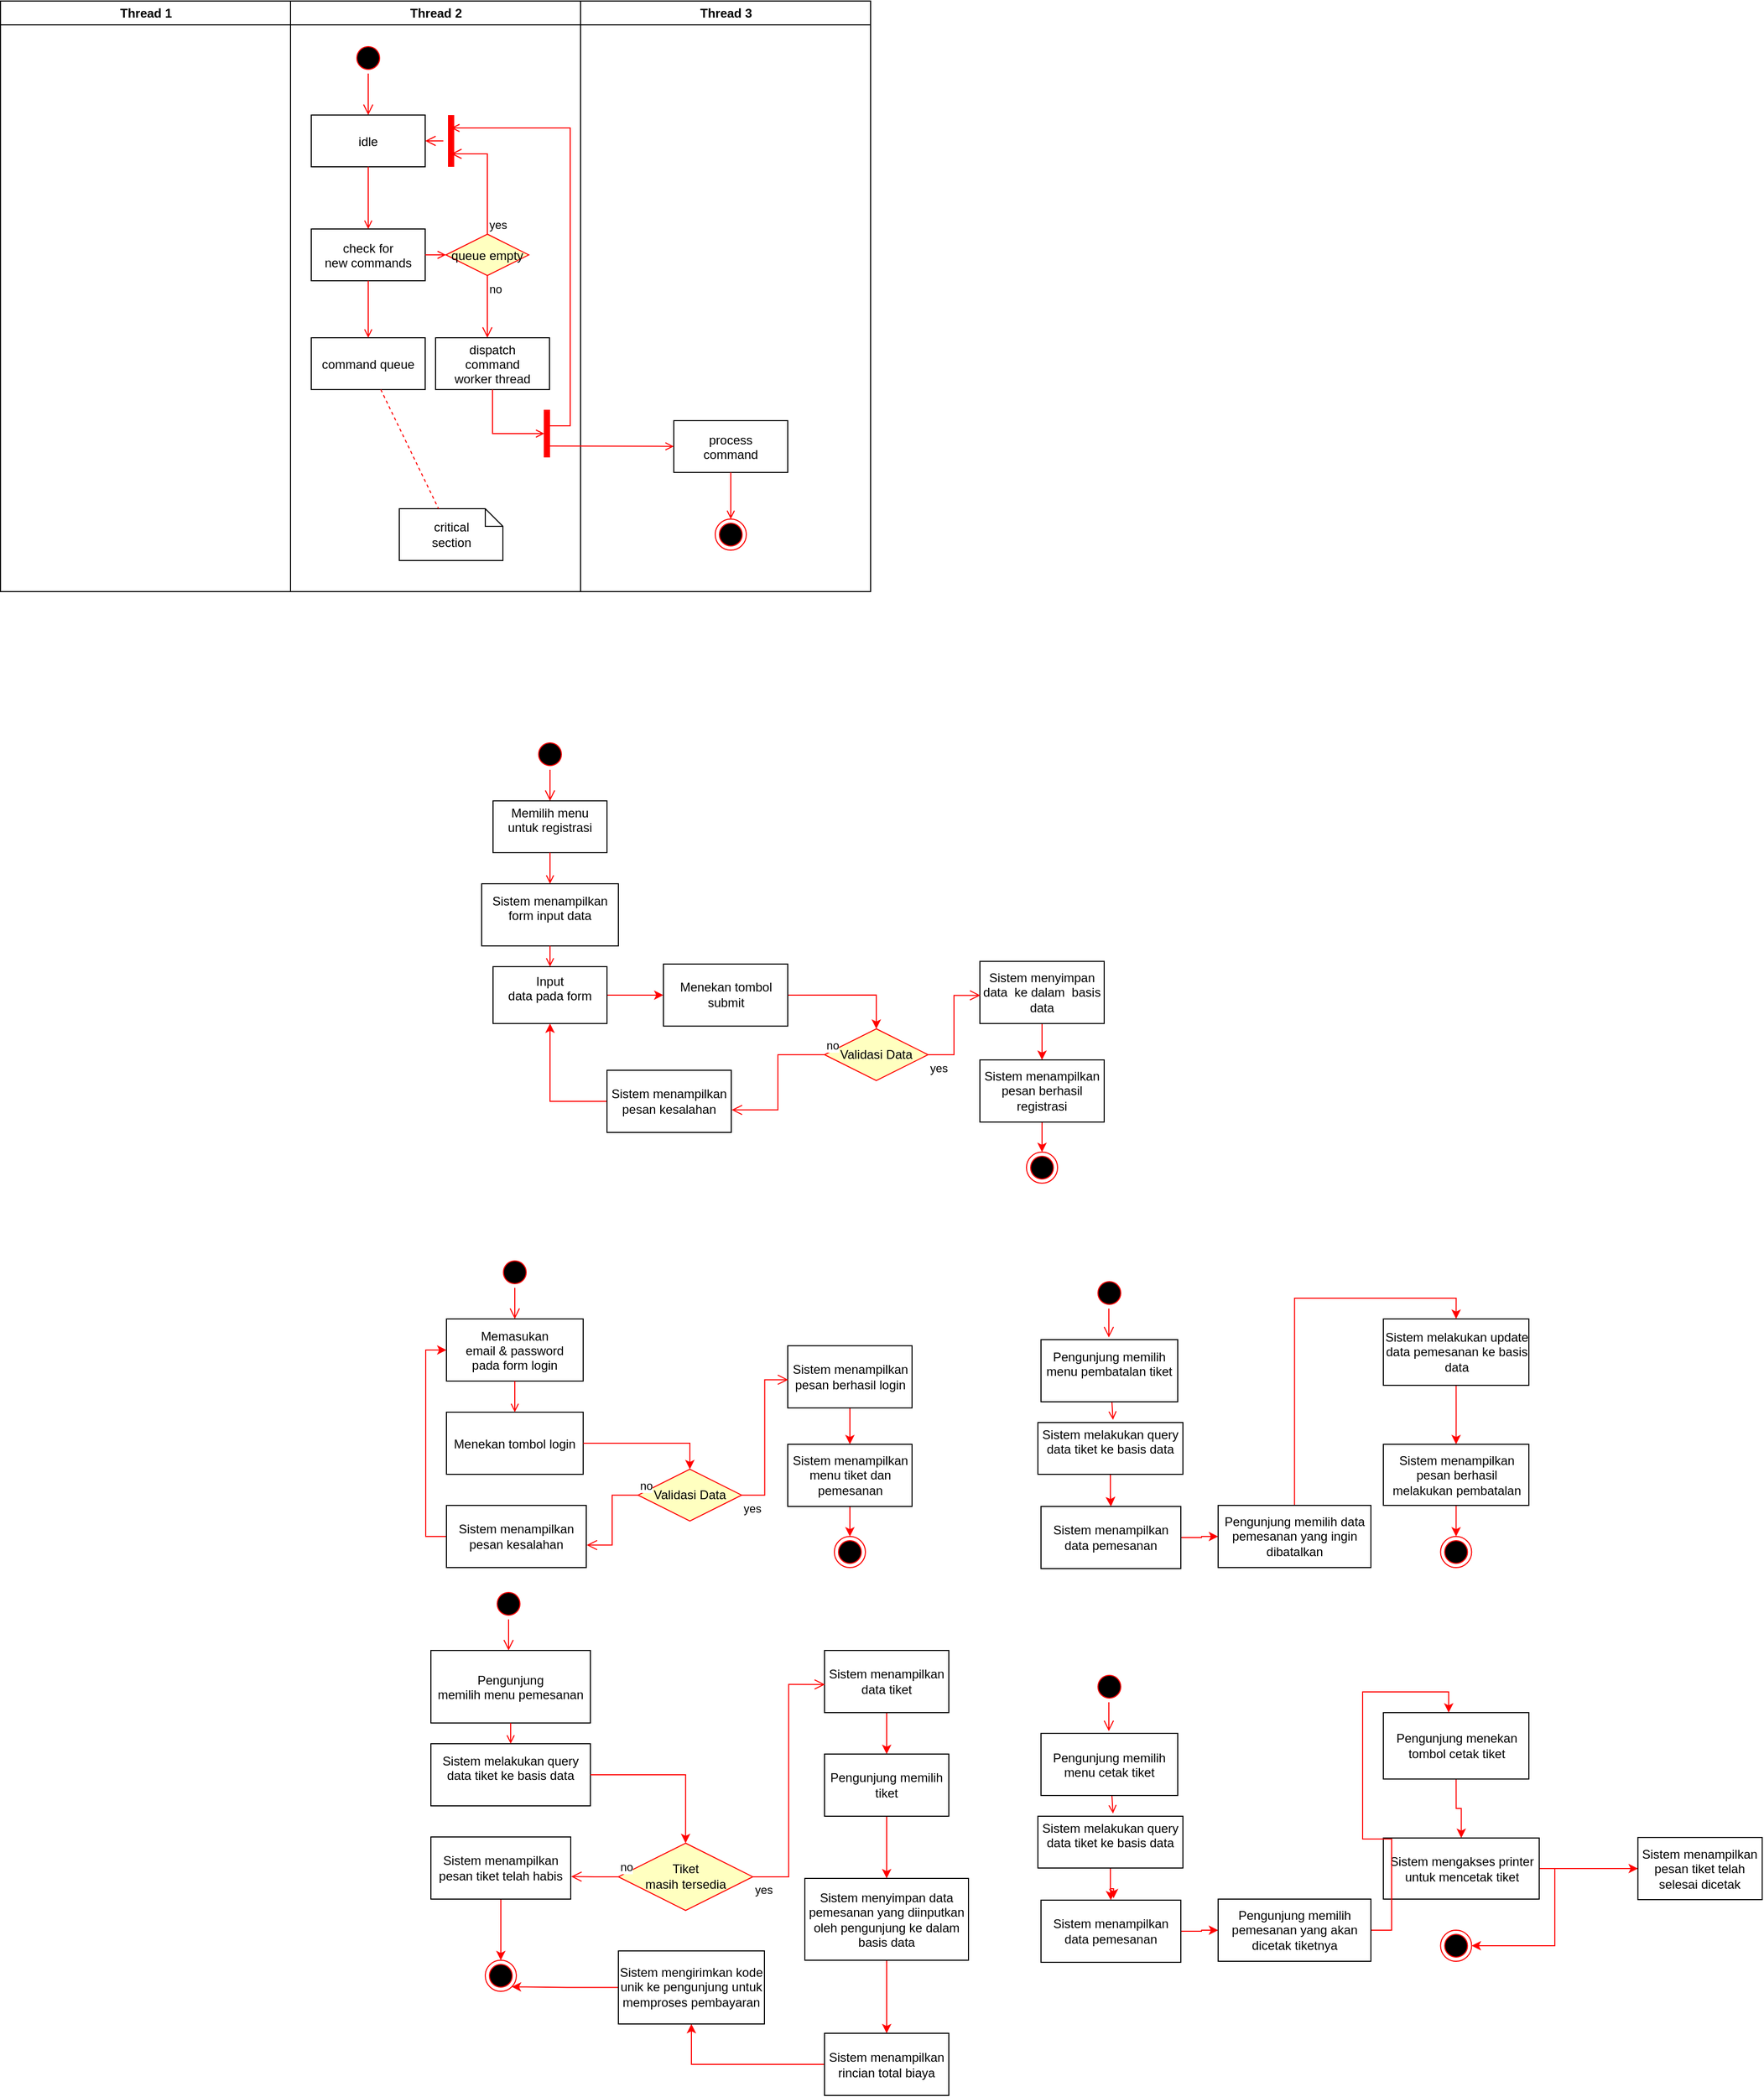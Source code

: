<mxfile version="18.0.5" type="github">
  <diagram name="Page-1" id="e7e014a7-5840-1c2e-5031-d8a46d1fe8dd">
    <mxGraphModel dx="1043" dy="613" grid="1" gridSize="10" guides="1" tooltips="1" connect="1" arrows="1" fold="1" page="1" pageScale="1" pageWidth="1169" pageHeight="826" background="none" math="0" shadow="0">
      <root>
        <mxCell id="0" />
        <mxCell id="1" parent="0" />
        <mxCell id="2" value="Thread 1" style="swimlane;whiteSpace=wrap" parent="1" vertex="1">
          <mxGeometry x="164.5" y="128" width="280" height="570" as="geometry" />
        </mxCell>
        <mxCell id="3" value="Thread 2" style="swimlane;whiteSpace=wrap" parent="1" vertex="1">
          <mxGeometry x="444.5" y="128" width="280" height="570" as="geometry" />
        </mxCell>
        <mxCell id="13" value="" style="ellipse;shape=startState;fillColor=#000000;strokeColor=#ff0000;" parent="3" vertex="1">
          <mxGeometry x="60" y="40" width="30" height="30" as="geometry" />
        </mxCell>
        <mxCell id="14" value="" style="edgeStyle=elbowEdgeStyle;elbow=horizontal;verticalAlign=bottom;endArrow=open;endSize=8;strokeColor=#FF0000;endFill=1;rounded=0" parent="3" source="13" target="15" edge="1">
          <mxGeometry x="40" y="20" as="geometry">
            <mxPoint x="55" y="90" as="targetPoint" />
          </mxGeometry>
        </mxCell>
        <mxCell id="15" value="idle" style="" parent="3" vertex="1">
          <mxGeometry x="20" y="110" width="110" height="50" as="geometry" />
        </mxCell>
        <mxCell id="16" value="check for &#xa;new commands" style="" parent="3" vertex="1">
          <mxGeometry x="20" y="220" width="110" height="50" as="geometry" />
        </mxCell>
        <mxCell id="17" value="" style="endArrow=open;strokeColor=#FF0000;endFill=1;rounded=0" parent="3" source="15" target="16" edge="1">
          <mxGeometry relative="1" as="geometry" />
        </mxCell>
        <mxCell id="18" value="command queue" style="" parent="3" vertex="1">
          <mxGeometry x="20" y="325" width="110" height="50" as="geometry" />
        </mxCell>
        <mxCell id="19" value="" style="endArrow=open;strokeColor=#FF0000;endFill=1;rounded=0" parent="3" source="16" target="18" edge="1">
          <mxGeometry relative="1" as="geometry" />
        </mxCell>
        <mxCell id="21" value="queue empty" style="rhombus;fillColor=#ffffc0;strokeColor=#ff0000;" parent="3" vertex="1">
          <mxGeometry x="150" y="225" width="80" height="40" as="geometry" />
        </mxCell>
        <mxCell id="22" value="yes" style="edgeStyle=elbowEdgeStyle;elbow=horizontal;align=left;verticalAlign=bottom;endArrow=open;endSize=8;strokeColor=#FF0000;exitX=0.5;exitY=0;endFill=1;rounded=0;entryX=0.75;entryY=0.5;entryPerimeter=0" parent="3" source="21" target="25" edge="1">
          <mxGeometry x="-1" relative="1" as="geometry">
            <mxPoint x="160" y="150" as="targetPoint" />
            <Array as="points">
              <mxPoint x="190" y="180" />
            </Array>
          </mxGeometry>
        </mxCell>
        <mxCell id="23" value="no" style="edgeStyle=elbowEdgeStyle;elbow=horizontal;align=left;verticalAlign=top;endArrow=open;endSize=8;strokeColor=#FF0000;endFill=1;rounded=0" parent="3" source="21" target="30" edge="1">
          <mxGeometry x="-1" relative="1" as="geometry">
            <mxPoint x="190" y="305" as="targetPoint" />
          </mxGeometry>
        </mxCell>
        <mxCell id="24" value="" style="endArrow=open;strokeColor=#FF0000;endFill=1;rounded=0" parent="3" source="16" target="21" edge="1">
          <mxGeometry relative="1" as="geometry" />
        </mxCell>
        <mxCell id="25" value="" style="shape=line;strokeWidth=6;strokeColor=#ff0000;rotation=90" parent="3" vertex="1">
          <mxGeometry x="130" y="127.5" width="50" height="15" as="geometry" />
        </mxCell>
        <mxCell id="26" value="" style="edgeStyle=elbowEdgeStyle;elbow=horizontal;verticalAlign=bottom;endArrow=open;endSize=8;strokeColor=#FF0000;endFill=1;rounded=0" parent="3" source="25" target="15" edge="1">
          <mxGeometry x="130" y="90" as="geometry">
            <mxPoint x="230" y="140" as="targetPoint" />
          </mxGeometry>
        </mxCell>
        <mxCell id="30" value="dispatch&#xa;command&#xa;worker thread" style="" parent="3" vertex="1">
          <mxGeometry x="140" y="325" width="110" height="50" as="geometry" />
        </mxCell>
        <mxCell id="31" value="critical&#xa;section" style="shape=note;whiteSpace=wrap;size=17" parent="3" vertex="1">
          <mxGeometry x="105" y="490" width="100" height="50" as="geometry" />
        </mxCell>
        <mxCell id="32" value="" style="endArrow=none;strokeColor=#FF0000;endFill=0;rounded=0;dashed=1" parent="3" source="18" target="31" edge="1">
          <mxGeometry relative="1" as="geometry" />
        </mxCell>
        <mxCell id="34" value="" style="whiteSpace=wrap;strokeColor=#FF0000;fillColor=#FF0000" parent="3" vertex="1">
          <mxGeometry x="245" y="395" width="5" height="45" as="geometry" />
        </mxCell>
        <mxCell id="41" value="" style="edgeStyle=elbowEdgeStyle;elbow=horizontal;entryX=0;entryY=0.5;strokeColor=#FF0000;endArrow=open;endFill=1;rounded=0" parent="3" source="30" target="34" edge="1">
          <mxGeometry width="100" height="100" relative="1" as="geometry">
            <mxPoint x="60" y="480" as="sourcePoint" />
            <mxPoint x="160" y="380" as="targetPoint" />
            <Array as="points">
              <mxPoint x="195" y="400" />
            </Array>
          </mxGeometry>
        </mxCell>
        <mxCell id="4" value="Thread 3" style="swimlane;whiteSpace=wrap" parent="1" vertex="1">
          <mxGeometry x="724.5" y="128" width="280" height="570" as="geometry" />
        </mxCell>
        <mxCell id="33" value="process&#xa;command" style="" parent="4" vertex="1">
          <mxGeometry x="90" y="405" width="110" height="50" as="geometry" />
        </mxCell>
        <mxCell id="35" value="" style="edgeStyle=elbowEdgeStyle;elbow=horizontal;strokeColor=#FF0000;endArrow=open;endFill=1;rounded=0;entryX=0.25;entryY=0.5;entryPerimeter=0" parent="4" target="25" edge="1">
          <mxGeometry width="100" height="100" relative="1" as="geometry">
            <mxPoint x="-30" y="410" as="sourcePoint" />
            <mxPoint x="-120" y="120" as="targetPoint" />
            <Array as="points">
              <mxPoint x="-10" y="135" />
            </Array>
          </mxGeometry>
        </mxCell>
        <mxCell id="37" value="" style="edgeStyle=none;strokeColor=#FF0000;endArrow=open;endFill=1;rounded=0" parent="4" target="33" edge="1">
          <mxGeometry width="100" height="100" relative="1" as="geometry">
            <mxPoint x="-30" y="429.5" as="sourcePoint" />
            <mxPoint x="90" y="429.5" as="targetPoint" />
          </mxGeometry>
        </mxCell>
        <mxCell id="38" value="" style="ellipse;shape=endState;fillColor=#000000;strokeColor=#ff0000" parent="4" vertex="1">
          <mxGeometry x="130" y="500" width="30" height="30" as="geometry" />
        </mxCell>
        <mxCell id="39" value="" style="endArrow=open;strokeColor=#FF0000;endFill=1;rounded=0" parent="4" source="33" target="38" edge="1">
          <mxGeometry relative="1" as="geometry" />
        </mxCell>
        <mxCell id="5" value="" style="ellipse;shape=startState;fillColor=#000000;strokeColor=#ff0000;" parent="1" vertex="1">
          <mxGeometry x="680" y="840.0" width="30" height="30" as="geometry" />
        </mxCell>
        <mxCell id="6" value="" style="edgeStyle=elbowEdgeStyle;elbow=horizontal;verticalAlign=bottom;endArrow=open;endSize=8;strokeColor=#FF0000;endFill=1;rounded=0" parent="1" source="5" target="7" edge="1">
          <mxGeometry x="320" y="994.89" as="geometry">
            <mxPoint x="335" y="1064.89" as="targetPoint" />
          </mxGeometry>
        </mxCell>
        <mxCell id="7" value="Memilih menu &#xa;untuk registrasi &#xa;" style="" parent="1" vertex="1">
          <mxGeometry x="640" y="900.0" width="110" height="50" as="geometry" />
        </mxCell>
        <mxCell id="8" value="Sistem menampilkan &#xa;form input data&#xa;" style="" parent="1" vertex="1">
          <mxGeometry x="629" y="980.0" width="132" height="60" as="geometry" />
        </mxCell>
        <mxCell id="9" value="" style="endArrow=open;strokeColor=#FF0000;endFill=1;rounded=0" parent="1" source="7" target="8" edge="1">
          <mxGeometry relative="1" as="geometry" />
        </mxCell>
        <mxCell id="eZNZcwMzqLfWpBYbHMe_-42" value="" style="edgeStyle=orthogonalEdgeStyle;rounded=0;orthogonalLoop=1;jettySize=auto;html=1;fillColor=#e51400;strokeColor=#FF0000;" parent="1" source="10" target="eZNZcwMzqLfWpBYbHMe_-41" edge="1">
          <mxGeometry relative="1" as="geometry" />
        </mxCell>
        <mxCell id="10" value="Input&#xa;data pada form &#xa;" style="" parent="1" vertex="1">
          <mxGeometry x="640" y="1060" width="110" height="54.89" as="geometry" />
        </mxCell>
        <mxCell id="11" value="" style="endArrow=open;strokeColor=#FF0000;endFill=1;rounded=0" parent="1" source="8" target="10" edge="1">
          <mxGeometry relative="1" as="geometry" />
        </mxCell>
        <mxCell id="eZNZcwMzqLfWpBYbHMe_-54" style="edgeStyle=orthogonalEdgeStyle;rounded=0;orthogonalLoop=1;jettySize=auto;html=1;exitX=1;exitY=0.5;exitDx=0;exitDy=0;entryX=0.5;entryY=0;entryDx=0;entryDy=0;fillColor=#e51400;strokeColor=#FF0000;" parent="1" source="eZNZcwMzqLfWpBYbHMe_-41" target="eZNZcwMzqLfWpBYbHMe_-51" edge="1">
          <mxGeometry relative="1" as="geometry" />
        </mxCell>
        <mxCell id="eZNZcwMzqLfWpBYbHMe_-41" value="&lt;span lang=&quot;EN-GB&quot;&gt;Menekan tombol submit&lt;/span&gt;" style="whiteSpace=wrap;html=1;fillColor=rgb(255, 255, 255);strokeColor=rgb(0, 0, 0);fontColor=rgb(0, 0, 0);" parent="1" vertex="1">
          <mxGeometry x="804.5" y="1057.5" width="120" height="59.89" as="geometry" />
        </mxCell>
        <mxCell id="eZNZcwMzqLfWpBYbHMe_-48" style="edgeStyle=orthogonalEdgeStyle;rounded=0;orthogonalLoop=1;jettySize=auto;html=1;exitX=0.5;exitY=1;exitDx=0;exitDy=0;fillColor=#e51400;strokeColor=#FF0000;" parent="1" source="eZNZcwMzqLfWpBYbHMe_-44" target="eZNZcwMzqLfWpBYbHMe_-46" edge="1">
          <mxGeometry relative="1" as="geometry" />
        </mxCell>
        <mxCell id="eZNZcwMzqLfWpBYbHMe_-44" value="&lt;p&gt;&lt;span lang=&quot;EN-GB&quot;&gt;Sistem menyimpan data&amp;nbsp; ke dalam&amp;nbsp; basis data&lt;/span&gt;&lt;/p&gt;" style="whiteSpace=wrap;html=1;fillColor=rgb(255, 255, 255);strokeColor=rgb(0, 0, 0);fontColor=rgb(0, 0, 0);" parent="1" vertex="1">
          <mxGeometry x="1110" y="1054.89" width="120" height="60" as="geometry" />
        </mxCell>
        <mxCell id="vHE5_Gbzj4b-NchrdTDb-43" style="edgeStyle=orthogonalEdgeStyle;rounded=0;orthogonalLoop=1;jettySize=auto;html=1;entryX=0.5;entryY=0;entryDx=0;entryDy=0;fillColor=#e51400;strokeColor=#FF0000;" edge="1" parent="1" source="eZNZcwMzqLfWpBYbHMe_-46" target="vHE5_Gbzj4b-NchrdTDb-42">
          <mxGeometry relative="1" as="geometry" />
        </mxCell>
        <mxCell id="eZNZcwMzqLfWpBYbHMe_-46" value="&lt;span lang=&quot;EN-GB&quot;&gt;Sistem menampilkan pesan berhasil registrasi &lt;/span&gt;" style="whiteSpace=wrap;html=1;fillColor=rgb(255, 255, 255);strokeColor=rgb(0, 0, 0);fontColor=rgb(0, 0, 0);" parent="1" vertex="1">
          <mxGeometry x="1110" y="1150.0" width="120" height="60" as="geometry" />
        </mxCell>
        <mxCell id="eZNZcwMzqLfWpBYbHMe_-51" value="Validasi Data" style="rhombus;whiteSpace=wrap;html=1;fillColor=#ffffc0;strokeColor=#ff0000;" parent="1" vertex="1">
          <mxGeometry x="960" y="1120" width="100" height="50" as="geometry" />
        </mxCell>
        <mxCell id="eZNZcwMzqLfWpBYbHMe_-52" value="no" style="edgeStyle=orthogonalEdgeStyle;html=1;align=left;verticalAlign=bottom;endArrow=open;endSize=8;strokeColor=#ff0000;rounded=0;entryX=1.003;entryY=0.638;entryDx=0;entryDy=0;entryPerimeter=0;" parent="1" source="eZNZcwMzqLfWpBYbHMe_-51" target="eZNZcwMzqLfWpBYbHMe_-55" edge="1">
          <mxGeometry x="-1" relative="1" as="geometry">
            <mxPoint x="605" y="1484.89" as="targetPoint" />
          </mxGeometry>
        </mxCell>
        <mxCell id="eZNZcwMzqLfWpBYbHMe_-53" value="yes" style="edgeStyle=orthogonalEdgeStyle;html=1;align=left;verticalAlign=top;endArrow=open;endSize=8;strokeColor=#ff0000;rounded=0;entryX=0.004;entryY=0.547;entryDx=0;entryDy=0;entryPerimeter=0;" parent="1" source="eZNZcwMzqLfWpBYbHMe_-51" target="eZNZcwMzqLfWpBYbHMe_-44" edge="1">
          <mxGeometry x="-1" relative="1" as="geometry">
            <mxPoint x="465" y="1564.89" as="targetPoint" />
          </mxGeometry>
        </mxCell>
        <mxCell id="eZNZcwMzqLfWpBYbHMe_-56" style="edgeStyle=orthogonalEdgeStyle;rounded=0;orthogonalLoop=1;jettySize=auto;html=1;exitX=0;exitY=0.5;exitDx=0;exitDy=0;entryX=0.5;entryY=1;entryDx=0;entryDy=0;fillColor=#e51400;strokeColor=#FF0000;" parent="1" source="eZNZcwMzqLfWpBYbHMe_-55" target="10" edge="1">
          <mxGeometry relative="1" as="geometry" />
        </mxCell>
        <mxCell id="eZNZcwMzqLfWpBYbHMe_-55" value="&lt;span lang=&quot;EN-GB&quot;&gt;Sistem menampilkan pesan kesalahan&lt;/span&gt;" style="whiteSpace=wrap;html=1;fillColor=rgb(255, 255, 255);strokeColor=rgb(0, 0, 0);fontColor=rgb(0, 0, 0);" parent="1" vertex="1">
          <mxGeometry x="750" y="1160.0" width="120" height="60" as="geometry" />
        </mxCell>
        <mxCell id="vHE5_Gbzj4b-NchrdTDb-42" value="" style="ellipse;html=1;shape=endState;fillColor=#000000;strokeColor=#ff0000;" vertex="1" parent="1">
          <mxGeometry x="1155" y="1239" width="30" height="30" as="geometry" />
        </mxCell>
        <mxCell id="vHE5_Gbzj4b-NchrdTDb-46" value="" style="ellipse;shape=startState;fillColor=#000000;strokeColor=#ff0000;" vertex="1" parent="1">
          <mxGeometry x="646" y="1340" width="30" height="30" as="geometry" />
        </mxCell>
        <mxCell id="vHE5_Gbzj4b-NchrdTDb-47" value="" style="edgeStyle=elbowEdgeStyle;elbow=horizontal;verticalAlign=bottom;endArrow=open;endSize=8;strokeColor=#FF0000;endFill=1;rounded=0" edge="1" parent="1" source="vHE5_Gbzj4b-NchrdTDb-46" target="vHE5_Gbzj4b-NchrdTDb-48">
          <mxGeometry x="275" y="1494.89" as="geometry">
            <mxPoint x="290" y="1564.89" as="targetPoint" />
          </mxGeometry>
        </mxCell>
        <mxCell id="vHE5_Gbzj4b-NchrdTDb-48" value="Memasukan&#xa;email &amp; password&#xa;pada form login" style="" vertex="1" parent="1">
          <mxGeometry x="595" y="1400" width="132" height="60" as="geometry" />
        </mxCell>
        <mxCell id="vHE5_Gbzj4b-NchrdTDb-49" value="Menekan tombol login" style="" vertex="1" parent="1">
          <mxGeometry x="595" y="1490" width="132" height="60" as="geometry" />
        </mxCell>
        <mxCell id="vHE5_Gbzj4b-NchrdTDb-50" value="" style="endArrow=open;strokeColor=#FF0000;endFill=1;rounded=0" edge="1" parent="1" source="vHE5_Gbzj4b-NchrdTDb-48" target="vHE5_Gbzj4b-NchrdTDb-49">
          <mxGeometry relative="1" as="geometry" />
        </mxCell>
        <mxCell id="vHE5_Gbzj4b-NchrdTDb-54" style="edgeStyle=orthogonalEdgeStyle;rounded=0;orthogonalLoop=1;jettySize=auto;html=1;exitX=1;exitY=0.5;exitDx=0;exitDy=0;entryX=0.5;entryY=0;entryDx=0;entryDy=0;fillColor=#e51400;strokeColor=#FF0000;" edge="1" parent="1" source="vHE5_Gbzj4b-NchrdTDb-49" target="vHE5_Gbzj4b-NchrdTDb-60">
          <mxGeometry relative="1" as="geometry">
            <mxPoint x="879.5" y="1587.445" as="sourcePoint" />
          </mxGeometry>
        </mxCell>
        <mxCell id="vHE5_Gbzj4b-NchrdTDb-56" style="edgeStyle=orthogonalEdgeStyle;rounded=0;orthogonalLoop=1;jettySize=auto;html=1;exitX=0.5;exitY=1;exitDx=0;exitDy=0;fillColor=#e51400;strokeColor=#FF0000;" edge="1" parent="1" source="vHE5_Gbzj4b-NchrdTDb-57" target="vHE5_Gbzj4b-NchrdTDb-59">
          <mxGeometry relative="1" as="geometry" />
        </mxCell>
        <mxCell id="vHE5_Gbzj4b-NchrdTDb-57" value="&lt;p&gt;&lt;span lang=&quot;EN-GB&quot;&gt;Sistem menampilkan pesan berhasil login &lt;/span&gt;&lt;/p&gt;" style="whiteSpace=wrap;html=1;fillColor=rgb(255, 255, 255);strokeColor=rgb(0, 0, 0);fontColor=rgb(0, 0, 0);" vertex="1" parent="1">
          <mxGeometry x="924.5" y="1425.89" width="120" height="60" as="geometry" />
        </mxCell>
        <mxCell id="vHE5_Gbzj4b-NchrdTDb-58" style="edgeStyle=orthogonalEdgeStyle;rounded=0;orthogonalLoop=1;jettySize=auto;html=1;entryX=0.5;entryY=0;entryDx=0;entryDy=0;fillColor=#e51400;strokeColor=#FF0000;" edge="1" parent="1" source="vHE5_Gbzj4b-NchrdTDb-59" target="vHE5_Gbzj4b-NchrdTDb-65">
          <mxGeometry relative="1" as="geometry" />
        </mxCell>
        <mxCell id="vHE5_Gbzj4b-NchrdTDb-59" value="&lt;span lang=&quot;EN-GB&quot;&gt;Sistem menampilkan menu tiket dan pemesanan&lt;/span&gt;" style="whiteSpace=wrap;html=1;fillColor=rgb(255, 255, 255);strokeColor=rgb(0, 0, 0);fontColor=rgb(0, 0, 0);" vertex="1" parent="1">
          <mxGeometry x="924.5" y="1521.0" width="120" height="60" as="geometry" />
        </mxCell>
        <mxCell id="vHE5_Gbzj4b-NchrdTDb-60" value="Validasi Data" style="rhombus;whiteSpace=wrap;html=1;fillColor=#ffffc0;strokeColor=#ff0000;" vertex="1" parent="1">
          <mxGeometry x="780" y="1545.11" width="100" height="50" as="geometry" />
        </mxCell>
        <mxCell id="vHE5_Gbzj4b-NchrdTDb-61" value="no" style="edgeStyle=orthogonalEdgeStyle;html=1;align=left;verticalAlign=bottom;endArrow=open;endSize=8;strokeColor=#ff0000;rounded=0;entryX=1.003;entryY=0.638;entryDx=0;entryDy=0;entryPerimeter=0;" edge="1" parent="1" source="vHE5_Gbzj4b-NchrdTDb-60" target="vHE5_Gbzj4b-NchrdTDb-64">
          <mxGeometry x="-1" relative="1" as="geometry">
            <mxPoint x="560" y="1984.89" as="targetPoint" />
          </mxGeometry>
        </mxCell>
        <mxCell id="vHE5_Gbzj4b-NchrdTDb-62" value="yes" style="edgeStyle=orthogonalEdgeStyle;html=1;align=left;verticalAlign=top;endArrow=open;endSize=8;strokeColor=#ff0000;rounded=0;entryX=0.004;entryY=0.547;entryDx=0;entryDy=0;entryPerimeter=0;" edge="1" parent="1" source="vHE5_Gbzj4b-NchrdTDb-60" target="vHE5_Gbzj4b-NchrdTDb-57">
          <mxGeometry x="-1" relative="1" as="geometry">
            <mxPoint x="285" y="1990.0" as="targetPoint" />
          </mxGeometry>
        </mxCell>
        <mxCell id="vHE5_Gbzj4b-NchrdTDb-63" style="edgeStyle=orthogonalEdgeStyle;rounded=0;orthogonalLoop=1;jettySize=auto;html=1;exitX=0;exitY=0.5;exitDx=0;exitDy=0;entryX=0;entryY=0.5;entryDx=0;entryDy=0;fillColor=#e51400;strokeColor=#FF0000;" edge="1" parent="1" source="vHE5_Gbzj4b-NchrdTDb-64" target="vHE5_Gbzj4b-NchrdTDb-48">
          <mxGeometry relative="1" as="geometry">
            <mxPoint x="650" y="1614.89" as="targetPoint" />
          </mxGeometry>
        </mxCell>
        <mxCell id="vHE5_Gbzj4b-NchrdTDb-64" value="&lt;span lang=&quot;EN-GB&quot;&gt;Sistem menampilkan pesan kesalahan&lt;/span&gt;" style="whiteSpace=wrap;html=1;fillColor=rgb(255, 255, 255);strokeColor=rgb(0, 0, 0);fontColor=rgb(0, 0, 0);" vertex="1" parent="1">
          <mxGeometry x="595" y="1580" width="135" height="60" as="geometry" />
        </mxCell>
        <mxCell id="vHE5_Gbzj4b-NchrdTDb-65" value="" style="ellipse;html=1;shape=endState;fillColor=#000000;strokeColor=#ff0000;" vertex="1" parent="1">
          <mxGeometry x="969.5" y="1610" width="30" height="30" as="geometry" />
        </mxCell>
        <mxCell id="vHE5_Gbzj4b-NchrdTDb-66" value="" style="ellipse;shape=startState;fillColor=#000000;strokeColor=#ff0000;" vertex="1" parent="1">
          <mxGeometry x="640" y="1660" width="30" height="30" as="geometry" />
        </mxCell>
        <mxCell id="vHE5_Gbzj4b-NchrdTDb-67" value="" style="edgeStyle=elbowEdgeStyle;elbow=horizontal;verticalAlign=bottom;endArrow=open;endSize=8;strokeColor=#FF0000;endFill=1;rounded=0" edge="1" parent="1" source="vHE5_Gbzj4b-NchrdTDb-66" target="vHE5_Gbzj4b-NchrdTDb-68">
          <mxGeometry x="260" y="1814.89" as="geometry">
            <mxPoint x="275" y="1884.89" as="targetPoint" />
          </mxGeometry>
        </mxCell>
        <mxCell id="vHE5_Gbzj4b-NchrdTDb-68" value="Pengunjung &#xa;memilih menu pemesanan" style="" vertex="1" parent="1">
          <mxGeometry x="580" y="1720" width="154" height="70" as="geometry" />
        </mxCell>
        <mxCell id="vHE5_Gbzj4b-NchrdTDb-69" value="Sistem melakukan query &#xa;data tiket ke basis data&#xa;" style="" vertex="1" parent="1">
          <mxGeometry x="580" y="1810" width="154" height="60" as="geometry" />
        </mxCell>
        <mxCell id="vHE5_Gbzj4b-NchrdTDb-70" value="" style="endArrow=open;strokeColor=#FF0000;endFill=1;rounded=0" edge="1" parent="1" source="vHE5_Gbzj4b-NchrdTDb-68" target="vHE5_Gbzj4b-NchrdTDb-69">
          <mxGeometry relative="1" as="geometry" />
        </mxCell>
        <mxCell id="vHE5_Gbzj4b-NchrdTDb-71" style="edgeStyle=orthogonalEdgeStyle;rounded=0;orthogonalLoop=1;jettySize=auto;html=1;exitX=1;exitY=0.5;exitDx=0;exitDy=0;entryX=0.5;entryY=0;entryDx=0;entryDy=0;fillColor=#e51400;strokeColor=#FF0000;" edge="1" parent="1" source="vHE5_Gbzj4b-NchrdTDb-69" target="vHE5_Gbzj4b-NchrdTDb-76">
          <mxGeometry relative="1" as="geometry">
            <mxPoint x="864.5" y="1907.445" as="sourcePoint" />
          </mxGeometry>
        </mxCell>
        <mxCell id="vHE5_Gbzj4b-NchrdTDb-72" style="edgeStyle=orthogonalEdgeStyle;rounded=0;orthogonalLoop=1;jettySize=auto;html=1;exitX=0.5;exitY=1;exitDx=0;exitDy=0;fillColor=#e51400;strokeColor=#FF0000;" edge="1" parent="1" source="vHE5_Gbzj4b-NchrdTDb-73" target="vHE5_Gbzj4b-NchrdTDb-75">
          <mxGeometry relative="1" as="geometry" />
        </mxCell>
        <mxCell id="vHE5_Gbzj4b-NchrdTDb-73" value="&lt;span lang=&quot;EN-GB&quot;&gt;Sistem menampilkan data tiket&lt;/span&gt;" style="whiteSpace=wrap;html=1;fillColor=rgb(255, 255, 255);strokeColor=rgb(0, 0, 0);fontColor=rgb(0, 0, 0);" vertex="1" parent="1">
          <mxGeometry x="960" y="1720.0" width="120" height="60" as="geometry" />
        </mxCell>
        <mxCell id="vHE5_Gbzj4b-NchrdTDb-84" value="" style="edgeStyle=orthogonalEdgeStyle;rounded=0;orthogonalLoop=1;jettySize=auto;html=1;strokeColor=#FF0000;" edge="1" parent="1" source="vHE5_Gbzj4b-NchrdTDb-75" target="vHE5_Gbzj4b-NchrdTDb-83">
          <mxGeometry relative="1" as="geometry" />
        </mxCell>
        <mxCell id="vHE5_Gbzj4b-NchrdTDb-75" value="&lt;span lang=&quot;EN-GB&quot;&gt;Pengunjung memilih tiket&lt;/span&gt;" style="whiteSpace=wrap;html=1;fillColor=rgb(255, 255, 255);strokeColor=rgb(0, 0, 0);fontColor=rgb(0, 0, 0);" vertex="1" parent="1">
          <mxGeometry x="960" y="1820.0" width="120" height="60" as="geometry" />
        </mxCell>
        <mxCell id="vHE5_Gbzj4b-NchrdTDb-76" value="&lt;div&gt;Tiket&lt;/div&gt;&lt;div&gt;masih tersedia&lt;/div&gt;" style="rhombus;whiteSpace=wrap;html=1;fillColor=#ffffc0;strokeColor=#ff0000;" vertex="1" parent="1">
          <mxGeometry x="761" y="1906" width="129.78" height="64.89" as="geometry" />
        </mxCell>
        <mxCell id="vHE5_Gbzj4b-NchrdTDb-77" value="no" style="edgeStyle=orthogonalEdgeStyle;html=1;align=left;verticalAlign=bottom;endArrow=open;endSize=8;strokeColor=#ff0000;rounded=0;entryX=1.003;entryY=0.638;entryDx=0;entryDy=0;entryPerimeter=0;" edge="1" parent="1" source="vHE5_Gbzj4b-NchrdTDb-76" target="vHE5_Gbzj4b-NchrdTDb-80">
          <mxGeometry x="-1" relative="1" as="geometry">
            <mxPoint x="545" y="2304.89" as="targetPoint" />
          </mxGeometry>
        </mxCell>
        <mxCell id="vHE5_Gbzj4b-NchrdTDb-78" value="yes" style="edgeStyle=orthogonalEdgeStyle;html=1;align=left;verticalAlign=top;endArrow=open;endSize=8;strokeColor=#ff0000;rounded=0;entryX=0.004;entryY=0.547;entryDx=0;entryDy=0;entryPerimeter=0;" edge="1" parent="1" source="vHE5_Gbzj4b-NchrdTDb-76" target="vHE5_Gbzj4b-NchrdTDb-73">
          <mxGeometry x="-1" relative="1" as="geometry">
            <mxPoint x="270" y="2310" as="targetPoint" />
          </mxGeometry>
        </mxCell>
        <mxCell id="vHE5_Gbzj4b-NchrdTDb-82" style="edgeStyle=orthogonalEdgeStyle;rounded=0;orthogonalLoop=1;jettySize=auto;html=1;entryX=0.5;entryY=0;entryDx=0;entryDy=0;strokeColor=#FF0000;exitX=0.5;exitY=1;exitDx=0;exitDy=0;" edge="1" parent="1" source="vHE5_Gbzj4b-NchrdTDb-80" target="vHE5_Gbzj4b-NchrdTDb-81">
          <mxGeometry relative="1" as="geometry">
            <mxPoint x="760" y="1944.615" as="sourcePoint" />
            <Array as="points" />
          </mxGeometry>
        </mxCell>
        <mxCell id="vHE5_Gbzj4b-NchrdTDb-80" value="&lt;span lang=&quot;EN-GB&quot;&gt;Sistem menampilkan pesan tiket telah habis&lt;br&gt;&lt;/span&gt;" style="whiteSpace=wrap;html=1;fillColor=rgb(255, 255, 255);strokeColor=rgb(0, 0, 0);fontColor=rgb(0, 0, 0);" vertex="1" parent="1">
          <mxGeometry x="580" y="1900" width="135" height="60" as="geometry" />
        </mxCell>
        <mxCell id="vHE5_Gbzj4b-NchrdTDb-81" value="" style="ellipse;html=1;shape=endState;fillColor=#000000;strokeColor=#ff0000;" vertex="1" parent="1">
          <mxGeometry x="632.5" y="2019" width="30" height="30" as="geometry" />
        </mxCell>
        <mxCell id="vHE5_Gbzj4b-NchrdTDb-86" value="" style="edgeStyle=orthogonalEdgeStyle;rounded=0;orthogonalLoop=1;jettySize=auto;html=1;strokeColor=#FF0000;" edge="1" parent="1" source="vHE5_Gbzj4b-NchrdTDb-83" target="vHE5_Gbzj4b-NchrdTDb-85">
          <mxGeometry relative="1" as="geometry" />
        </mxCell>
        <mxCell id="vHE5_Gbzj4b-NchrdTDb-83" value="&lt;p&gt;&lt;span lang=&quot;EN-GB&quot;&gt;Sistem menyimpan data pemesanan yang diinputkan oleh pengunjung ke dalam basis data&lt;/span&gt;&lt;/p&gt;" style="whiteSpace=wrap;html=1;fillColor=rgb(255, 255, 255);strokeColor=rgb(0, 0, 0);fontColor=rgb(0, 0, 0);" vertex="1" parent="1">
          <mxGeometry x="941" y="1940" width="158" height="79" as="geometry" />
        </mxCell>
        <mxCell id="vHE5_Gbzj4b-NchrdTDb-88" value="" style="edgeStyle=orthogonalEdgeStyle;rounded=0;orthogonalLoop=1;jettySize=auto;html=1;strokeColor=#FF0000;" edge="1" parent="1" source="vHE5_Gbzj4b-NchrdTDb-85" target="vHE5_Gbzj4b-NchrdTDb-87">
          <mxGeometry relative="1" as="geometry" />
        </mxCell>
        <mxCell id="vHE5_Gbzj4b-NchrdTDb-85" value="&lt;p&gt;&lt;span lang=&quot;EN-GB&quot;&gt;Sistem menampilkan rincian total biaya&lt;/span&gt;&lt;/p&gt;" style="whiteSpace=wrap;html=1;fillColor=rgb(255, 255, 255);strokeColor=rgb(0, 0, 0);fontColor=rgb(0, 0, 0);" vertex="1" parent="1">
          <mxGeometry x="960" y="2089.5" width="120" height="60" as="geometry" />
        </mxCell>
        <mxCell id="vHE5_Gbzj4b-NchrdTDb-89" style="edgeStyle=orthogonalEdgeStyle;rounded=0;orthogonalLoop=1;jettySize=auto;html=1;exitX=0;exitY=0.5;exitDx=0;exitDy=0;entryX=1;entryY=1;entryDx=0;entryDy=0;strokeColor=#FF0000;" edge="1" parent="1" source="vHE5_Gbzj4b-NchrdTDb-87" target="vHE5_Gbzj4b-NchrdTDb-81">
          <mxGeometry relative="1" as="geometry" />
        </mxCell>
        <mxCell id="vHE5_Gbzj4b-NchrdTDb-87" value="&lt;p&gt;&lt;span lang=&quot;EN-GB&quot;&gt;&lt;span&gt;Sistem &lt;/span&gt;&lt;/span&gt;&lt;span lang=&quot;EN-GB&quot;&gt;mengirimkan kode unik ke pengunjung untuk memproses pembayaran&lt;br&gt;&lt;/span&gt;&lt;/p&gt;" style="whiteSpace=wrap;html=1;fillColor=rgb(255, 255, 255);strokeColor=rgb(0, 0, 0);fontColor=rgb(0, 0, 0);" vertex="1" parent="1">
          <mxGeometry x="761" y="2010" width="141" height="70.5" as="geometry" />
        </mxCell>
        <mxCell id="vHE5_Gbzj4b-NchrdTDb-92" value="" style="ellipse;shape=startState;fillColor=#000000;strokeColor=#ff0000;" vertex="1" parent="1">
          <mxGeometry x="1220" y="1360" width="30" height="30" as="geometry" />
        </mxCell>
        <mxCell id="vHE5_Gbzj4b-NchrdTDb-93" value="" style="edgeStyle=elbowEdgeStyle;elbow=horizontal;verticalAlign=bottom;endArrow=open;endSize=8;strokeColor=#FF0000;endFill=1;rounded=0;entryX=0.498;entryY=-0.036;entryDx=0;entryDy=0;entryPerimeter=0;" edge="1" parent="1" source="vHE5_Gbzj4b-NchrdTDb-92" target="vHE5_Gbzj4b-NchrdTDb-94">
          <mxGeometry x="850" y="1494.89" as="geometry">
            <mxPoint x="865" y="1564.89" as="targetPoint" />
          </mxGeometry>
        </mxCell>
        <mxCell id="vHE5_Gbzj4b-NchrdTDb-94" value="Pengunjung memilih&#xa;menu pembatalan tiket&#xa;" style="" vertex="1" parent="1">
          <mxGeometry x="1169" y="1420" width="132" height="60" as="geometry" />
        </mxCell>
        <mxCell id="vHE5_Gbzj4b-NchrdTDb-115" style="edgeStyle=orthogonalEdgeStyle;rounded=0;orthogonalLoop=1;jettySize=auto;html=1;entryX=0.5;entryY=0;entryDx=0;entryDy=0;endArrow=classic;endFill=1;strokeColor=#FF0000;" edge="1" parent="1" source="vHE5_Gbzj4b-NchrdTDb-95" target="vHE5_Gbzj4b-NchrdTDb-106">
          <mxGeometry relative="1" as="geometry" />
        </mxCell>
        <mxCell id="vHE5_Gbzj4b-NchrdTDb-116" value="" style="edgeStyle=orthogonalEdgeStyle;rounded=0;orthogonalLoop=1;jettySize=auto;html=1;endArrow=classic;endFill=1;strokeColor=#FF0000;" edge="1" parent="1" source="vHE5_Gbzj4b-NchrdTDb-95" target="vHE5_Gbzj4b-NchrdTDb-106">
          <mxGeometry relative="1" as="geometry" />
        </mxCell>
        <mxCell id="vHE5_Gbzj4b-NchrdTDb-95" value="Sistem melakukan query&#xa;data tiket ke basis data&#xa;" style="" vertex="1" parent="1">
          <mxGeometry x="1166" y="1500" width="140" height="50" as="geometry" />
        </mxCell>
        <mxCell id="vHE5_Gbzj4b-NchrdTDb-96" value="" style="endArrow=open;strokeColor=#FF0000;endFill=1;rounded=0;entryX=0.518;entryY=-0.052;entryDx=0;entryDy=0;entryPerimeter=0;exitX=0.519;exitY=1.007;exitDx=0;exitDy=0;exitPerimeter=0;" edge="1" parent="1" source="vHE5_Gbzj4b-NchrdTDb-94" target="vHE5_Gbzj4b-NchrdTDb-95">
          <mxGeometry relative="1" as="geometry">
            <mxPoint x="1240" y="1460" as="sourcePoint" />
          </mxGeometry>
        </mxCell>
        <mxCell id="vHE5_Gbzj4b-NchrdTDb-98" style="edgeStyle=orthogonalEdgeStyle;rounded=0;orthogonalLoop=1;jettySize=auto;html=1;exitX=0.5;exitY=1;exitDx=0;exitDy=0;fillColor=#e51400;strokeColor=#FF0000;" edge="1" parent="1" source="vHE5_Gbzj4b-NchrdTDb-99" target="vHE5_Gbzj4b-NchrdTDb-101">
          <mxGeometry relative="1" as="geometry" />
        </mxCell>
        <mxCell id="vHE5_Gbzj4b-NchrdTDb-99" value="&lt;p&gt;&lt;/p&gt;&lt;p&gt;&lt;span lang=&quot;EN-GB&quot;&gt;Sistem melakukan update data pemesanan ke basis data&lt;br&gt;&lt;/span&gt;&lt;/p&gt;" style="whiteSpace=wrap;html=1;fillColor=rgb(255, 255, 255);strokeColor=rgb(0, 0, 0);fontColor=rgb(0, 0, 0);" vertex="1" parent="1">
          <mxGeometry x="1499.5" y="1400" width="140.5" height="64.11" as="geometry" />
        </mxCell>
        <mxCell id="vHE5_Gbzj4b-NchrdTDb-100" style="edgeStyle=orthogonalEdgeStyle;rounded=0;orthogonalLoop=1;jettySize=auto;html=1;entryX=0.5;entryY=0;entryDx=0;entryDy=0;fillColor=#e51400;strokeColor=#FF0000;" edge="1" parent="1" source="vHE5_Gbzj4b-NchrdTDb-101" target="vHE5_Gbzj4b-NchrdTDb-107">
          <mxGeometry relative="1" as="geometry" />
        </mxCell>
        <mxCell id="vHE5_Gbzj4b-NchrdTDb-101" value="&lt;span lang=&quot;EN-GB&quot;&gt;Sistem menampilkan pesan berhasil melakukan pembatalan &lt;/span&gt;" style="whiteSpace=wrap;html=1;fillColor=rgb(255, 255, 255);strokeColor=rgb(0, 0, 0);fontColor=rgb(0, 0, 0);" vertex="1" parent="1">
          <mxGeometry x="1499.5" y="1521" width="140.5" height="59" as="geometry" />
        </mxCell>
        <mxCell id="vHE5_Gbzj4b-NchrdTDb-110" value="" style="edgeStyle=orthogonalEdgeStyle;rounded=0;orthogonalLoop=1;jettySize=auto;html=1;strokeColor=#FF0000;" edge="1" parent="1" source="vHE5_Gbzj4b-NchrdTDb-106" target="vHE5_Gbzj4b-NchrdTDb-109">
          <mxGeometry relative="1" as="geometry" />
        </mxCell>
        <mxCell id="vHE5_Gbzj4b-NchrdTDb-106" value="&lt;p&gt;&lt;span lang=&quot;EN-GB&quot;&gt;Sistem menampilkan data pemesanan &lt;br&gt;&lt;/span&gt;&lt;/p&gt;" style="whiteSpace=wrap;html=1;fillColor=rgb(255, 255, 255);strokeColor=rgb(0, 0, 0);fontColor=rgb(0, 0, 0);" vertex="1" parent="1">
          <mxGeometry x="1169" y="1581" width="135" height="60" as="geometry" />
        </mxCell>
        <mxCell id="vHE5_Gbzj4b-NchrdTDb-107" value="" style="ellipse;html=1;shape=endState;fillColor=#000000;strokeColor=#ff0000;" vertex="1" parent="1">
          <mxGeometry x="1554.75" y="1610" width="30" height="30" as="geometry" />
        </mxCell>
        <mxCell id="vHE5_Gbzj4b-NchrdTDb-113" style="edgeStyle=orthogonalEdgeStyle;rounded=0;orthogonalLoop=1;jettySize=auto;html=1;entryX=0.5;entryY=0;entryDx=0;entryDy=0;strokeColor=#FF0000;exitX=0.5;exitY=0;exitDx=0;exitDy=0;" edge="1" parent="1" source="vHE5_Gbzj4b-NchrdTDb-109" target="vHE5_Gbzj4b-NchrdTDb-99">
          <mxGeometry relative="1" as="geometry" />
        </mxCell>
        <mxCell id="vHE5_Gbzj4b-NchrdTDb-109" value="&lt;span lang=&quot;EN-GB&quot;&gt;Pengunjung memilih data pemesanan yang ingin dibatalkan&lt;/span&gt;" style="whiteSpace=wrap;html=1;fillColor=rgb(255, 255, 255);strokeColor=rgb(0, 0, 0);fontColor=rgb(0, 0, 0);" vertex="1" parent="1">
          <mxGeometry x="1340" y="1580" width="147.5" height="60" as="geometry" />
        </mxCell>
        <mxCell id="vHE5_Gbzj4b-NchrdTDb-117" value="" style="ellipse;shape=startState;fillColor=#000000;strokeColor=#ff0000;" vertex="1" parent="1">
          <mxGeometry x="1220" y="1740" width="30" height="30" as="geometry" />
        </mxCell>
        <mxCell id="vHE5_Gbzj4b-NchrdTDb-118" value="" style="edgeStyle=elbowEdgeStyle;elbow=horizontal;verticalAlign=bottom;endArrow=open;endSize=8;strokeColor=#FF0000;endFill=1;rounded=0;entryX=0.498;entryY=-0.036;entryDx=0;entryDy=0;entryPerimeter=0;" edge="1" parent="1" source="vHE5_Gbzj4b-NchrdTDb-117" target="vHE5_Gbzj4b-NchrdTDb-119">
          <mxGeometry x="850" y="1874.89" as="geometry">
            <mxPoint x="865" y="1944.89" as="targetPoint" />
          </mxGeometry>
        </mxCell>
        <mxCell id="vHE5_Gbzj4b-NchrdTDb-119" value="Pengunjung memilih &#xa;menu cetak tiket" style="" vertex="1" parent="1">
          <mxGeometry x="1169" y="1800" width="132" height="60" as="geometry" />
        </mxCell>
        <mxCell id="vHE5_Gbzj4b-NchrdTDb-120" style="edgeStyle=orthogonalEdgeStyle;rounded=0;orthogonalLoop=1;jettySize=auto;html=1;entryX=0.5;entryY=0;entryDx=0;entryDy=0;endArrow=classic;endFill=1;strokeColor=#FF0000;" edge="1" parent="1" source="vHE5_Gbzj4b-NchrdTDb-122" target="vHE5_Gbzj4b-NchrdTDb-129">
          <mxGeometry relative="1" as="geometry" />
        </mxCell>
        <mxCell id="vHE5_Gbzj4b-NchrdTDb-121" value="" style="edgeStyle=orthogonalEdgeStyle;rounded=0;orthogonalLoop=1;jettySize=auto;html=1;endArrow=classic;endFill=1;strokeColor=#FF0000;entryX=0.519;entryY=-0.031;entryDx=0;entryDy=0;entryPerimeter=0;" edge="1" parent="1" source="vHE5_Gbzj4b-NchrdTDb-122" target="vHE5_Gbzj4b-NchrdTDb-129">
          <mxGeometry relative="1" as="geometry" />
        </mxCell>
        <mxCell id="vHE5_Gbzj4b-NchrdTDb-122" value="Sistem melakukan query&#xa;data tiket ke basis data&#xa;" style="" vertex="1" parent="1">
          <mxGeometry x="1166" y="1880" width="140" height="50" as="geometry" />
        </mxCell>
        <mxCell id="vHE5_Gbzj4b-NchrdTDb-123" value="" style="endArrow=open;strokeColor=#FF0000;endFill=1;rounded=0;entryX=0.518;entryY=-0.052;entryDx=0;entryDy=0;entryPerimeter=0;exitX=0.519;exitY=1.007;exitDx=0;exitDy=0;exitPerimeter=0;" edge="1" parent="1" source="vHE5_Gbzj4b-NchrdTDb-119" target="vHE5_Gbzj4b-NchrdTDb-122">
          <mxGeometry relative="1" as="geometry">
            <mxPoint x="1240" y="1840" as="sourcePoint" />
          </mxGeometry>
        </mxCell>
        <mxCell id="vHE5_Gbzj4b-NchrdTDb-124" style="edgeStyle=orthogonalEdgeStyle;rounded=0;orthogonalLoop=1;jettySize=auto;html=1;exitX=0.5;exitY=1;exitDx=0;exitDy=0;fillColor=#e51400;strokeColor=#FF0000;" edge="1" parent="1" source="vHE5_Gbzj4b-NchrdTDb-125" target="vHE5_Gbzj4b-NchrdTDb-127">
          <mxGeometry relative="1" as="geometry" />
        </mxCell>
        <mxCell id="vHE5_Gbzj4b-NchrdTDb-125" value="&lt;span lang=&quot;EN-GB&quot;&gt;Pengunjung menekan tombol cetak tiket&lt;/span&gt;" style="whiteSpace=wrap;html=1;fillColor=rgb(255, 255, 255);strokeColor=rgb(0, 0, 0);fontColor=rgb(0, 0, 0);" vertex="1" parent="1">
          <mxGeometry x="1499.5" y="1780" width="140.5" height="64.11" as="geometry" />
        </mxCell>
        <mxCell id="vHE5_Gbzj4b-NchrdTDb-136" value="" style="edgeStyle=orthogonalEdgeStyle;rounded=0;orthogonalLoop=1;jettySize=auto;html=1;endArrow=classic;endFill=1;strokeColor=#FF0000;" edge="1" parent="1" source="vHE5_Gbzj4b-NchrdTDb-127" target="vHE5_Gbzj4b-NchrdTDb-135">
          <mxGeometry relative="1" as="geometry" />
        </mxCell>
        <mxCell id="vHE5_Gbzj4b-NchrdTDb-127" value="&lt;span lang=&quot;EN-GB&quot;&gt;Sistem mengakses printer untuk mencetak tiket&lt;/span&gt;" style="whiteSpace=wrap;html=1;fillColor=rgb(255, 255, 255);strokeColor=rgb(0, 0, 0);fontColor=rgb(0, 0, 0);" vertex="1" parent="1">
          <mxGeometry x="1499.5" y="1901" width="150.5" height="59" as="geometry" />
        </mxCell>
        <mxCell id="vHE5_Gbzj4b-NchrdTDb-128" value="" style="edgeStyle=orthogonalEdgeStyle;rounded=0;orthogonalLoop=1;jettySize=auto;html=1;strokeColor=#FF0000;" edge="1" parent="1" source="vHE5_Gbzj4b-NchrdTDb-129" target="vHE5_Gbzj4b-NchrdTDb-132">
          <mxGeometry relative="1" as="geometry" />
        </mxCell>
        <mxCell id="vHE5_Gbzj4b-NchrdTDb-129" value="&lt;p&gt;&lt;span lang=&quot;EN-GB&quot;&gt;Sistem menampilkan data pemesanan &lt;br&gt;&lt;/span&gt;&lt;/p&gt;" style="whiteSpace=wrap;html=1;fillColor=rgb(255, 255, 255);strokeColor=rgb(0, 0, 0);fontColor=rgb(0, 0, 0);" vertex="1" parent="1">
          <mxGeometry x="1169" y="1961" width="135" height="60" as="geometry" />
        </mxCell>
        <mxCell id="vHE5_Gbzj4b-NchrdTDb-130" value="" style="ellipse;html=1;shape=endState;fillColor=#000000;strokeColor=#ff0000;" vertex="1" parent="1">
          <mxGeometry x="1554.75" y="1990" width="30" height="30" as="geometry" />
        </mxCell>
        <mxCell id="vHE5_Gbzj4b-NchrdTDb-138" style="edgeStyle=orthogonalEdgeStyle;rounded=0;orthogonalLoop=1;jettySize=auto;html=1;entryX=0.449;entryY=0;entryDx=0;entryDy=0;entryPerimeter=0;endArrow=classic;endFill=1;strokeColor=#FF0000;" edge="1" parent="1" source="vHE5_Gbzj4b-NchrdTDb-132" target="vHE5_Gbzj4b-NchrdTDb-125">
          <mxGeometry relative="1" as="geometry" />
        </mxCell>
        <mxCell id="vHE5_Gbzj4b-NchrdTDb-132" value="&lt;span lang=&quot;EN-GB&quot;&gt;Pengunjung memilih pemesanan yang akan dicetak tiketnya&lt;/span&gt;" style="whiteSpace=wrap;html=1;fillColor=rgb(255, 255, 255);strokeColor=rgb(0, 0, 0);fontColor=rgb(0, 0, 0);" vertex="1" parent="1">
          <mxGeometry x="1340" y="1960" width="147.5" height="60" as="geometry" />
        </mxCell>
        <mxCell id="vHE5_Gbzj4b-NchrdTDb-137" style="edgeStyle=orthogonalEdgeStyle;rounded=0;orthogonalLoop=1;jettySize=auto;html=1;entryX=1;entryY=0.5;entryDx=0;entryDy=0;endArrow=classic;endFill=1;strokeColor=#FF0000;" edge="1" parent="1" source="vHE5_Gbzj4b-NchrdTDb-135" target="vHE5_Gbzj4b-NchrdTDb-130">
          <mxGeometry relative="1" as="geometry" />
        </mxCell>
        <mxCell id="vHE5_Gbzj4b-NchrdTDb-135" value="&lt;p&gt;&lt;span lang=&quot;EN-GB&quot;&gt;Sistem menampilkan pesan tiket telah selesai dicetak&lt;/span&gt;&lt;/p&gt;" style="whiteSpace=wrap;html=1;fillColor=rgb(255, 255, 255);strokeColor=rgb(0, 0, 0);fontColor=rgb(0, 0, 0);" vertex="1" parent="1">
          <mxGeometry x="1745.25" y="1900.5" width="120" height="60" as="geometry" />
        </mxCell>
      </root>
    </mxGraphModel>
  </diagram>
</mxfile>

